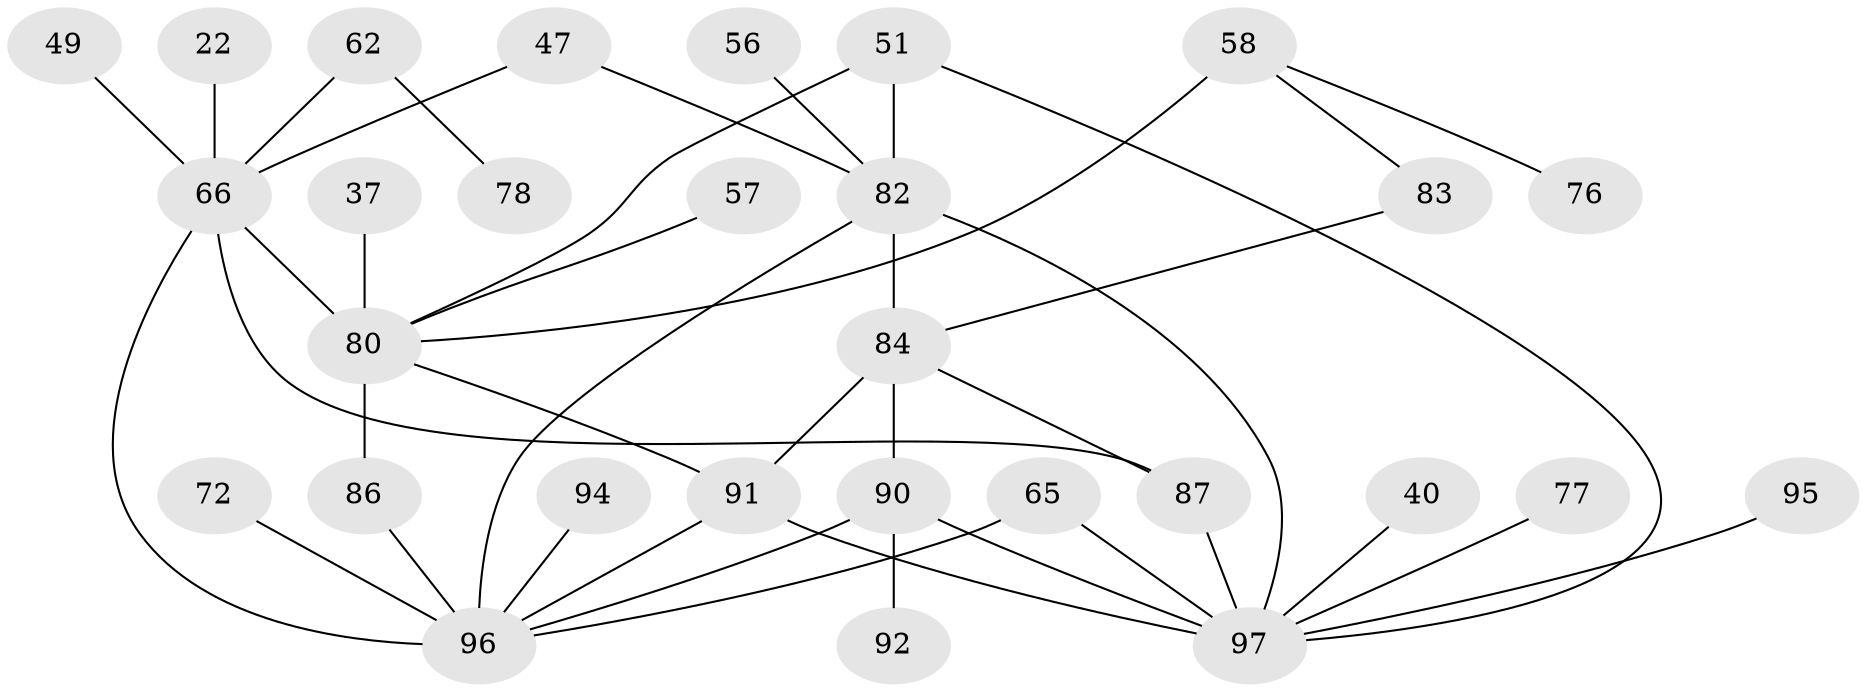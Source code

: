 // original degree distribution, {3: 0.25773195876288657, 6: 0.020618556701030927, 7: 0.020618556701030927, 5: 0.061855670103092786, 4: 0.13402061855670103, 8: 0.010309278350515464, 2: 0.29896907216494845, 1: 0.1958762886597938}
// Generated by graph-tools (version 1.1) at 2025/44/03/04/25 21:44:41]
// undirected, 29 vertices, 41 edges
graph export_dot {
graph [start="1"]
  node [color=gray90,style=filled];
  22;
  37;
  40;
  47 [super="+19"];
  49 [super="+41"];
  51 [super="+10"];
  56 [super="+55"];
  57;
  58 [super="+43"];
  62;
  65;
  66 [super="+4+14+3"];
  72;
  76;
  77;
  78;
  80 [super="+79+30"];
  82 [super="+15+44"];
  83;
  84 [super="+60+61+81"];
  86 [super="+28"];
  87 [super="+75"];
  90 [super="+88+53"];
  91 [super="+45+63"];
  92;
  94;
  95;
  96 [super="+89+50+67+48"];
  97 [super="+93"];
  22 -- 66;
  37 -- 80;
  40 -- 97;
  47 -- 82;
  47 -- 66;
  49 -- 66;
  51 -- 82 [weight=4];
  51 -- 80 [weight=2];
  51 -- 97;
  56 -- 82;
  57 -- 80;
  58 -- 76;
  58 -- 83;
  58 -- 80 [weight=2];
  62 -- 78;
  62 -- 66 [weight=2];
  65 -- 96;
  65 -- 97;
  66 -- 87;
  66 -- 96 [weight=3];
  66 -- 80 [weight=4];
  72 -- 96;
  77 -- 97;
  80 -- 86;
  80 -- 91;
  82 -- 97 [weight=3];
  82 -- 96 [weight=4];
  82 -- 84 [weight=2];
  83 -- 84;
  84 -- 90 [weight=3];
  84 -- 87;
  84 -- 91;
  86 -- 96 [weight=2];
  87 -- 97 [weight=3];
  90 -- 96 [weight=3];
  90 -- 92;
  90 -- 97 [weight=2];
  91 -- 96;
  91 -- 97;
  94 -- 96;
  95 -- 97;
}
